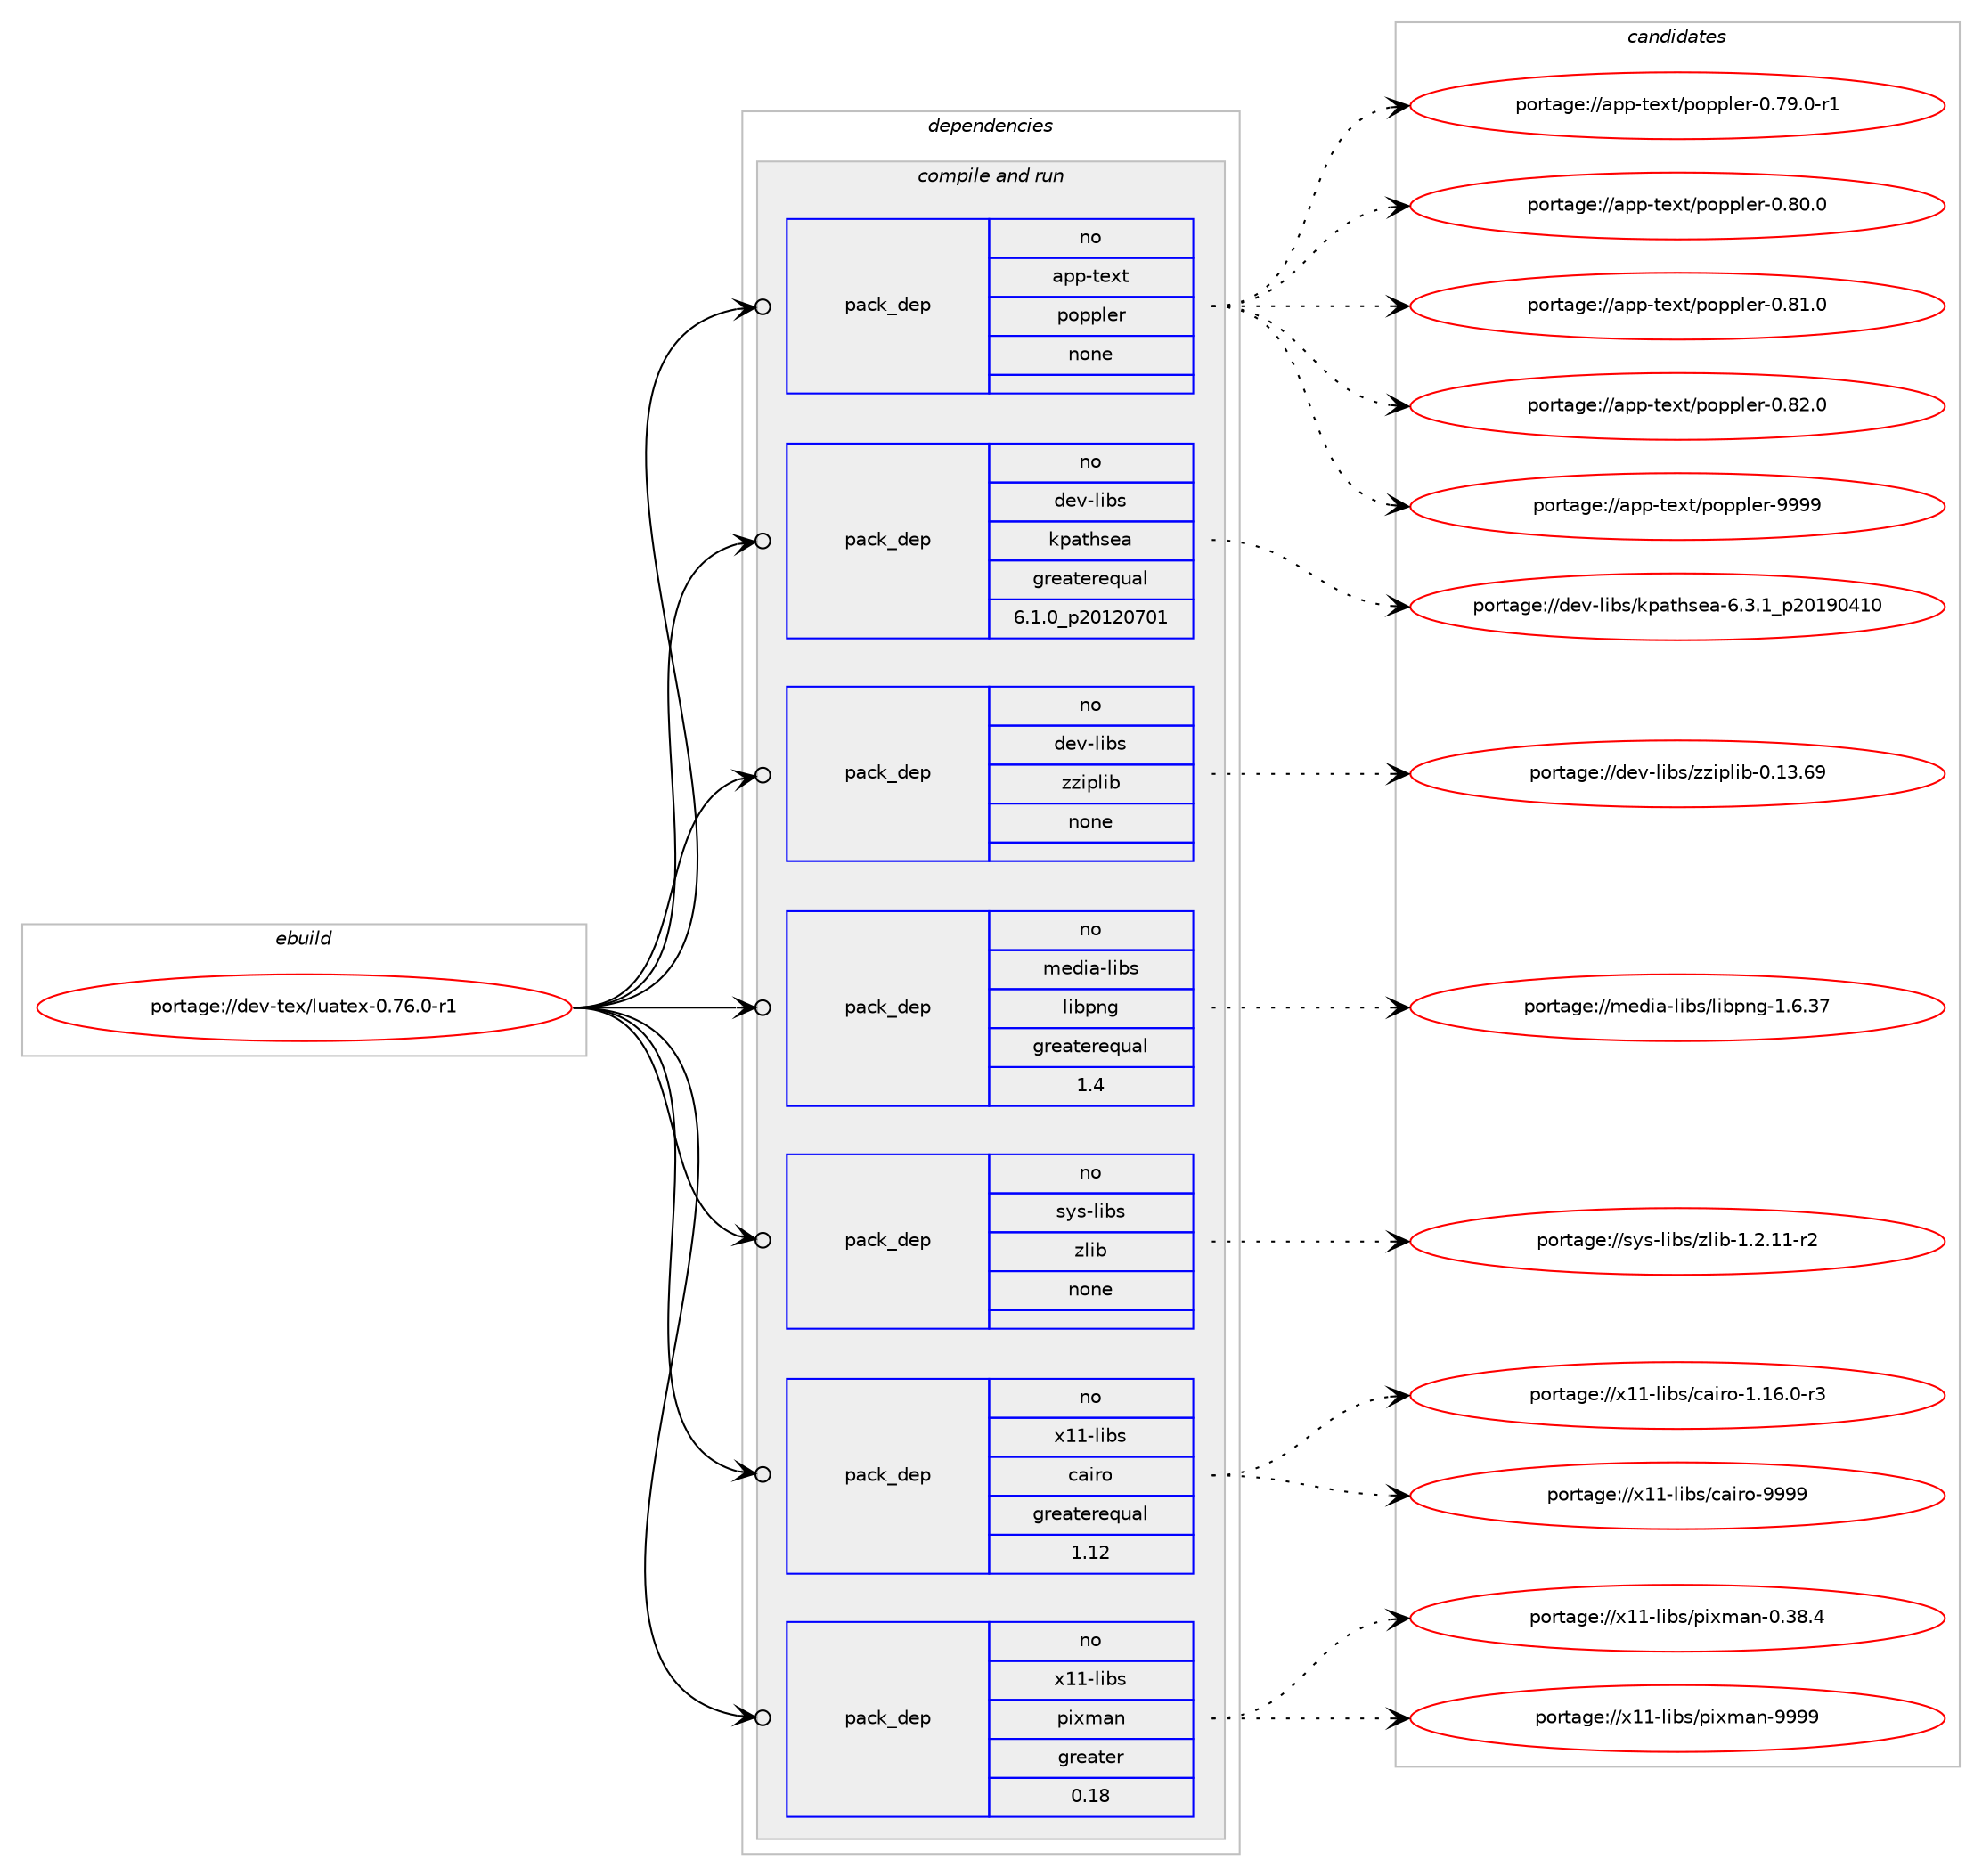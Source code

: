 digraph prolog {

# *************
# Graph options
# *************

newrank=true;
concentrate=true;
compound=true;
graph [rankdir=LR,fontname=Helvetica,fontsize=10,ranksep=1.5];#, ranksep=2.5, nodesep=0.2];
edge  [arrowhead=vee];
node  [fontname=Helvetica,fontsize=10];

# **********
# The ebuild
# **********

subgraph cluster_leftcol {
color=gray;
rank=same;
label=<<i>ebuild</i>>;
id [label="portage://dev-tex/luatex-0.76.0-r1", color=red, width=4, href="../dev-tex/luatex-0.76.0-r1.svg"];
}

# ****************
# The dependencies
# ****************

subgraph cluster_midcol {
color=gray;
label=<<i>dependencies</i>>;
subgraph cluster_compile {
fillcolor="#eeeeee";
style=filled;
label=<<i>compile</i>>;
}
subgraph cluster_compileandrun {
fillcolor="#eeeeee";
style=filled;
label=<<i>compile and run</i>>;
subgraph pack184072 {
dependency257922 [label=<<TABLE BORDER="0" CELLBORDER="1" CELLSPACING="0" CELLPADDING="4" WIDTH="220"><TR><TD ROWSPAN="6" CELLPADDING="30">pack_dep</TD></TR><TR><TD WIDTH="110">no</TD></TR><TR><TD>app-text</TD></TR><TR><TD>poppler</TD></TR><TR><TD>none</TD></TR><TR><TD></TD></TR></TABLE>>, shape=none, color=blue];
}
id:e -> dependency257922:w [weight=20,style="solid",arrowhead="odotvee"];
subgraph pack184073 {
dependency257923 [label=<<TABLE BORDER="0" CELLBORDER="1" CELLSPACING="0" CELLPADDING="4" WIDTH="220"><TR><TD ROWSPAN="6" CELLPADDING="30">pack_dep</TD></TR><TR><TD WIDTH="110">no</TD></TR><TR><TD>dev-libs</TD></TR><TR><TD>kpathsea</TD></TR><TR><TD>greaterequal</TD></TR><TR><TD>6.1.0_p20120701</TD></TR></TABLE>>, shape=none, color=blue];
}
id:e -> dependency257923:w [weight=20,style="solid",arrowhead="odotvee"];
subgraph pack184074 {
dependency257924 [label=<<TABLE BORDER="0" CELLBORDER="1" CELLSPACING="0" CELLPADDING="4" WIDTH="220"><TR><TD ROWSPAN="6" CELLPADDING="30">pack_dep</TD></TR><TR><TD WIDTH="110">no</TD></TR><TR><TD>dev-libs</TD></TR><TR><TD>zziplib</TD></TR><TR><TD>none</TD></TR><TR><TD></TD></TR></TABLE>>, shape=none, color=blue];
}
id:e -> dependency257924:w [weight=20,style="solid",arrowhead="odotvee"];
subgraph pack184075 {
dependency257925 [label=<<TABLE BORDER="0" CELLBORDER="1" CELLSPACING="0" CELLPADDING="4" WIDTH="220"><TR><TD ROWSPAN="6" CELLPADDING="30">pack_dep</TD></TR><TR><TD WIDTH="110">no</TD></TR><TR><TD>media-libs</TD></TR><TR><TD>libpng</TD></TR><TR><TD>greaterequal</TD></TR><TR><TD>1.4</TD></TR></TABLE>>, shape=none, color=blue];
}
id:e -> dependency257925:w [weight=20,style="solid",arrowhead="odotvee"];
subgraph pack184076 {
dependency257926 [label=<<TABLE BORDER="0" CELLBORDER="1" CELLSPACING="0" CELLPADDING="4" WIDTH="220"><TR><TD ROWSPAN="6" CELLPADDING="30">pack_dep</TD></TR><TR><TD WIDTH="110">no</TD></TR><TR><TD>sys-libs</TD></TR><TR><TD>zlib</TD></TR><TR><TD>none</TD></TR><TR><TD></TD></TR></TABLE>>, shape=none, color=blue];
}
id:e -> dependency257926:w [weight=20,style="solid",arrowhead="odotvee"];
subgraph pack184077 {
dependency257927 [label=<<TABLE BORDER="0" CELLBORDER="1" CELLSPACING="0" CELLPADDING="4" WIDTH="220"><TR><TD ROWSPAN="6" CELLPADDING="30">pack_dep</TD></TR><TR><TD WIDTH="110">no</TD></TR><TR><TD>x11-libs</TD></TR><TR><TD>cairo</TD></TR><TR><TD>greaterequal</TD></TR><TR><TD>1.12</TD></TR></TABLE>>, shape=none, color=blue];
}
id:e -> dependency257927:w [weight=20,style="solid",arrowhead="odotvee"];
subgraph pack184078 {
dependency257928 [label=<<TABLE BORDER="0" CELLBORDER="1" CELLSPACING="0" CELLPADDING="4" WIDTH="220"><TR><TD ROWSPAN="6" CELLPADDING="30">pack_dep</TD></TR><TR><TD WIDTH="110">no</TD></TR><TR><TD>x11-libs</TD></TR><TR><TD>pixman</TD></TR><TR><TD>greater</TD></TR><TR><TD>0.18</TD></TR></TABLE>>, shape=none, color=blue];
}
id:e -> dependency257928:w [weight=20,style="solid",arrowhead="odotvee"];
}
subgraph cluster_run {
fillcolor="#eeeeee";
style=filled;
label=<<i>run</i>>;
}
}

# **************
# The candidates
# **************

subgraph cluster_choices {
rank=same;
color=gray;
label=<<i>candidates</i>>;

subgraph choice184072 {
color=black;
nodesep=1;
choiceportage971121124511610112011647112111112112108101114454846555746484511449 [label="portage://app-text/poppler-0.79.0-r1", color=red, width=4,href="../app-text/poppler-0.79.0-r1.svg"];
choiceportage97112112451161011201164711211111211210810111445484656484648 [label="portage://app-text/poppler-0.80.0", color=red, width=4,href="../app-text/poppler-0.80.0.svg"];
choiceportage97112112451161011201164711211111211210810111445484656494648 [label="portage://app-text/poppler-0.81.0", color=red, width=4,href="../app-text/poppler-0.81.0.svg"];
choiceportage97112112451161011201164711211111211210810111445484656504648 [label="portage://app-text/poppler-0.82.0", color=red, width=4,href="../app-text/poppler-0.82.0.svg"];
choiceportage9711211245116101120116471121111121121081011144557575757 [label="portage://app-text/poppler-9999", color=red, width=4,href="../app-text/poppler-9999.svg"];
dependency257922:e -> choiceportage971121124511610112011647112111112112108101114454846555746484511449:w [style=dotted,weight="100"];
dependency257922:e -> choiceportage97112112451161011201164711211111211210810111445484656484648:w [style=dotted,weight="100"];
dependency257922:e -> choiceportage97112112451161011201164711211111211210810111445484656494648:w [style=dotted,weight="100"];
dependency257922:e -> choiceportage97112112451161011201164711211111211210810111445484656504648:w [style=dotted,weight="100"];
dependency257922:e -> choiceportage9711211245116101120116471121111121121081011144557575757:w [style=dotted,weight="100"];
}
subgraph choice184073 {
color=black;
nodesep=1;
choiceportage1001011184510810598115471071129711610411510197455446514649951125048495748524948 [label="portage://dev-libs/kpathsea-6.3.1_p20190410", color=red, width=4,href="../dev-libs/kpathsea-6.3.1_p20190410.svg"];
dependency257923:e -> choiceportage1001011184510810598115471071129711610411510197455446514649951125048495748524948:w [style=dotted,weight="100"];
}
subgraph choice184074 {
color=black;
nodesep=1;
choiceportage100101118451081059811547122122105112108105984548464951465457 [label="portage://dev-libs/zziplib-0.13.69", color=red, width=4,href="../dev-libs/zziplib-0.13.69.svg"];
dependency257924:e -> choiceportage100101118451081059811547122122105112108105984548464951465457:w [style=dotted,weight="100"];
}
subgraph choice184075 {
color=black;
nodesep=1;
choiceportage109101100105974510810598115471081059811211010345494654465155 [label="portage://media-libs/libpng-1.6.37", color=red, width=4,href="../media-libs/libpng-1.6.37.svg"];
dependency257925:e -> choiceportage109101100105974510810598115471081059811211010345494654465155:w [style=dotted,weight="100"];
}
subgraph choice184076 {
color=black;
nodesep=1;
choiceportage11512111545108105981154712210810598454946504649494511450 [label="portage://sys-libs/zlib-1.2.11-r2", color=red, width=4,href="../sys-libs/zlib-1.2.11-r2.svg"];
dependency257926:e -> choiceportage11512111545108105981154712210810598454946504649494511450:w [style=dotted,weight="100"];
}
subgraph choice184077 {
color=black;
nodesep=1;
choiceportage12049494510810598115479997105114111454946495446484511451 [label="portage://x11-libs/cairo-1.16.0-r3", color=red, width=4,href="../x11-libs/cairo-1.16.0-r3.svg"];
choiceportage120494945108105981154799971051141114557575757 [label="portage://x11-libs/cairo-9999", color=red, width=4,href="../x11-libs/cairo-9999.svg"];
dependency257927:e -> choiceportage12049494510810598115479997105114111454946495446484511451:w [style=dotted,weight="100"];
dependency257927:e -> choiceportage120494945108105981154799971051141114557575757:w [style=dotted,weight="100"];
}
subgraph choice184078 {
color=black;
nodesep=1;
choiceportage12049494510810598115471121051201099711045484651564652 [label="portage://x11-libs/pixman-0.38.4", color=red, width=4,href="../x11-libs/pixman-0.38.4.svg"];
choiceportage1204949451081059811547112105120109971104557575757 [label="portage://x11-libs/pixman-9999", color=red, width=4,href="../x11-libs/pixman-9999.svg"];
dependency257928:e -> choiceportage12049494510810598115471121051201099711045484651564652:w [style=dotted,weight="100"];
dependency257928:e -> choiceportage1204949451081059811547112105120109971104557575757:w [style=dotted,weight="100"];
}
}

}
